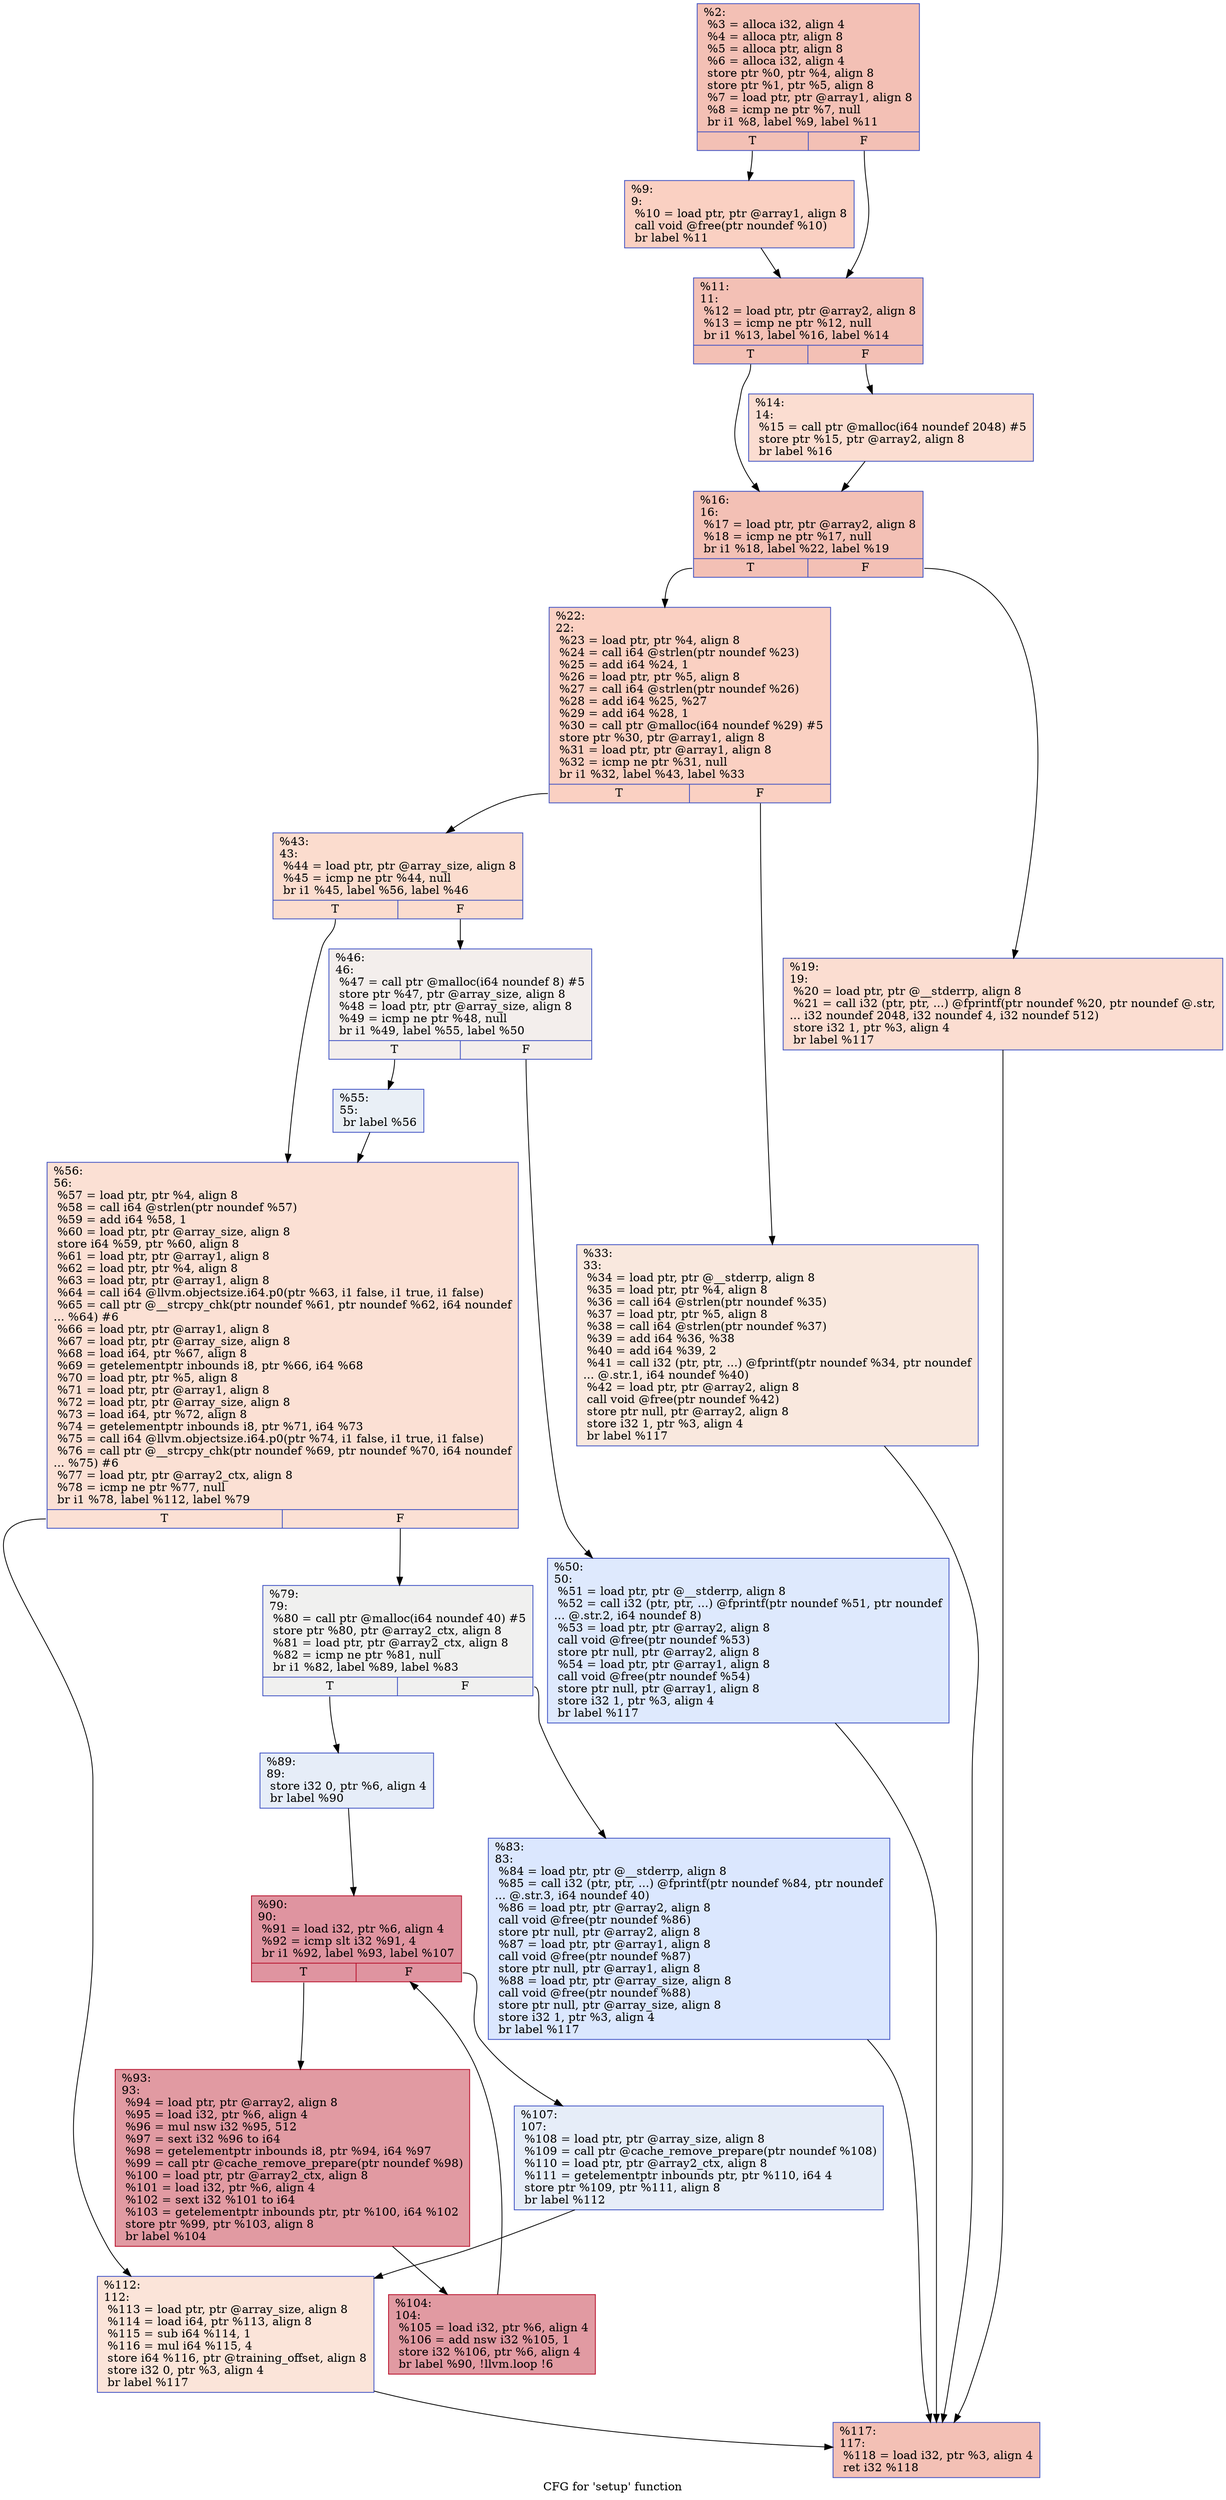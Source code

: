digraph "CFG for 'setup' function" {
	label="CFG for 'setup' function";

	Node0x600001635200 [shape=record,color="#3d50c3ff", style=filled, fillcolor="#e5705870",label="{%2:\l  %3 = alloca i32, align 4\l  %4 = alloca ptr, align 8\l  %5 = alloca ptr, align 8\l  %6 = alloca i32, align 4\l  store ptr %0, ptr %4, align 8\l  store ptr %1, ptr %5, align 8\l  %7 = load ptr, ptr @array1, align 8\l  %8 = icmp ne ptr %7, null\l  br i1 %8, label %9, label %11\l|{<s0>T|<s1>F}}"];
	Node0x600001635200:s0 -> Node0x600001635240;
	Node0x600001635200:s1 -> Node0x6000016352c0;
	Node0x600001635240 [shape=record,color="#3d50c3ff", style=filled, fillcolor="#f3947570",label="{%9:\l9:                                                \l  %10 = load ptr, ptr @array1, align 8\l  call void @free(ptr noundef %10)\l  br label %11\l}"];
	Node0x600001635240 -> Node0x6000016352c0;
	Node0x6000016352c0 [shape=record,color="#3d50c3ff", style=filled, fillcolor="#e5705870",label="{%11:\l11:                                               \l  %12 = load ptr, ptr @array2, align 8\l  %13 = icmp ne ptr %12, null\l  br i1 %13, label %16, label %14\l|{<s0>T|<s1>F}}"];
	Node0x6000016352c0:s0 -> Node0x600001635300;
	Node0x6000016352c0:s1 -> Node0x600001635380;
	Node0x600001635380 [shape=record,color="#3d50c3ff", style=filled, fillcolor="#f7b39670",label="{%14:\l14:                                               \l  %15 = call ptr @malloc(i64 noundef 2048) #5\l  store ptr %15, ptr @array2, align 8\l  br label %16\l}"];
	Node0x600001635380 -> Node0x600001635300;
	Node0x600001635300 [shape=record,color="#3d50c3ff", style=filled, fillcolor="#e5705870",label="{%16:\l16:                                               \l  %17 = load ptr, ptr @array2, align 8\l  %18 = icmp ne ptr %17, null\l  br i1 %18, label %22, label %19\l|{<s0>T|<s1>F}}"];
	Node0x600001635300:s0 -> Node0x600001635340;
	Node0x600001635300:s1 -> Node0x600001635440;
	Node0x600001635440 [shape=record,color="#3d50c3ff", style=filled, fillcolor="#f7b39670",label="{%19:\l19:                                               \l  %20 = load ptr, ptr @__stderrp, align 8\l  %21 = call i32 (ptr, ptr, ...) @fprintf(ptr noundef %20, ptr noundef @.str,\l... i32 noundef 2048, i32 noundef 4, i32 noundef 512)\l  store i32 1, ptr %3, align 4\l  br label %117\l}"];
	Node0x600001635440 -> Node0x6000016354c0;
	Node0x600001635340 [shape=record,color="#3d50c3ff", style=filled, fillcolor="#f3947570",label="{%22:\l22:                                               \l  %23 = load ptr, ptr %4, align 8\l  %24 = call i64 @strlen(ptr noundef %23)\l  %25 = add i64 %24, 1\l  %26 = load ptr, ptr %5, align 8\l  %27 = call i64 @strlen(ptr noundef %26)\l  %28 = add i64 %25, %27\l  %29 = add i64 %28, 1\l  %30 = call ptr @malloc(i64 noundef %29) #5\l  store ptr %30, ptr @array1, align 8\l  %31 = load ptr, ptr @array1, align 8\l  %32 = icmp ne ptr %31, null\l  br i1 %32, label %43, label %33\l|{<s0>T|<s1>F}}"];
	Node0x600001635340:s0 -> Node0x6000016355c0;
	Node0x600001635340:s1 -> Node0x600001635640;
	Node0x600001635640 [shape=record,color="#3d50c3ff", style=filled, fillcolor="#f2cab570",label="{%33:\l33:                                               \l  %34 = load ptr, ptr @__stderrp, align 8\l  %35 = load ptr, ptr %4, align 8\l  %36 = call i64 @strlen(ptr noundef %35)\l  %37 = load ptr, ptr %5, align 8\l  %38 = call i64 @strlen(ptr noundef %37)\l  %39 = add i64 %36, %38\l  %40 = add i64 %39, 2\l  %41 = call i32 (ptr, ptr, ...) @fprintf(ptr noundef %34, ptr noundef\l... @.str.1, i64 noundef %40)\l  %42 = load ptr, ptr @array2, align 8\l  call void @free(ptr noundef %42)\l  store ptr null, ptr @array2, align 8\l  store i32 1, ptr %3, align 4\l  br label %117\l}"];
	Node0x600001635640 -> Node0x6000016354c0;
	Node0x6000016355c0 [shape=record,color="#3d50c3ff", style=filled, fillcolor="#f7af9170",label="{%43:\l43:                                               \l  %44 = load ptr, ptr @array_size, align 8\l  %45 = icmp ne ptr %44, null\l  br i1 %45, label %56, label %46\l|{<s0>T|<s1>F}}"];
	Node0x6000016355c0:s0 -> Node0x600001635600;
	Node0x6000016355c0:s1 -> Node0x6000016357c0;
	Node0x6000016357c0 [shape=record,color="#3d50c3ff", style=filled, fillcolor="#e3d9d370",label="{%46:\l46:                                               \l  %47 = call ptr @malloc(i64 noundef 8) #5\l  store ptr %47, ptr @array_size, align 8\l  %48 = load ptr, ptr @array_size, align 8\l  %49 = icmp ne ptr %48, null\l  br i1 %49, label %55, label %50\l|{<s0>T|<s1>F}}"];
	Node0x6000016357c0:s0 -> Node0x600001635840;
	Node0x6000016357c0:s1 -> Node0x6000016358c0;
	Node0x6000016358c0 [shape=record,color="#3d50c3ff", style=filled, fillcolor="#b5cdfa70",label="{%50:\l50:                                               \l  %51 = load ptr, ptr @__stderrp, align 8\l  %52 = call i32 (ptr, ptr, ...) @fprintf(ptr noundef %51, ptr noundef\l... @.str.2, i64 noundef 8)\l  %53 = load ptr, ptr @array2, align 8\l  call void @free(ptr noundef %53)\l  store ptr null, ptr @array2, align 8\l  %54 = load ptr, ptr @array1, align 8\l  call void @free(ptr noundef %54)\l  store ptr null, ptr @array1, align 8\l  store i32 1, ptr %3, align 4\l  br label %117\l}"];
	Node0x6000016358c0 -> Node0x6000016354c0;
	Node0x600001635840 [shape=record,color="#3d50c3ff", style=filled, fillcolor="#cedaeb70",label="{%55:\l55:                                               \l  br label %56\l}"];
	Node0x600001635840 -> Node0x600001635600;
	Node0x600001635600 [shape=record,color="#3d50c3ff", style=filled, fillcolor="#f7b99e70",label="{%56:\l56:                                               \l  %57 = load ptr, ptr %4, align 8\l  %58 = call i64 @strlen(ptr noundef %57)\l  %59 = add i64 %58, 1\l  %60 = load ptr, ptr @array_size, align 8\l  store i64 %59, ptr %60, align 8\l  %61 = load ptr, ptr @array1, align 8\l  %62 = load ptr, ptr %4, align 8\l  %63 = load ptr, ptr @array1, align 8\l  %64 = call i64 @llvm.objectsize.i64.p0(ptr %63, i1 false, i1 true, i1 false)\l  %65 = call ptr @__strcpy_chk(ptr noundef %61, ptr noundef %62, i64 noundef\l... %64) #6\l  %66 = load ptr, ptr @array1, align 8\l  %67 = load ptr, ptr @array_size, align 8\l  %68 = load i64, ptr %67, align 8\l  %69 = getelementptr inbounds i8, ptr %66, i64 %68\l  %70 = load ptr, ptr %5, align 8\l  %71 = load ptr, ptr @array1, align 8\l  %72 = load ptr, ptr @array_size, align 8\l  %73 = load i64, ptr %72, align 8\l  %74 = getelementptr inbounds i8, ptr %71, i64 %73\l  %75 = call i64 @llvm.objectsize.i64.p0(ptr %74, i1 false, i1 true, i1 false)\l  %76 = call ptr @__strcpy_chk(ptr noundef %69, ptr noundef %70, i64 noundef\l... %75) #6\l  %77 = load ptr, ptr @array2_ctx, align 8\l  %78 = icmp ne ptr %77, null\l  br i1 %78, label %112, label %79\l|{<s0>T|<s1>F}}"];
	Node0x600001635600:s0 -> Node0x600001635a80;
	Node0x600001635600:s1 -> Node0x600001635b00;
	Node0x600001635b00 [shape=record,color="#3d50c3ff", style=filled, fillcolor="#dedcdb70",label="{%79:\l79:                                               \l  %80 = call ptr @malloc(i64 noundef 40) #5\l  store ptr %80, ptr @array2_ctx, align 8\l  %81 = load ptr, ptr @array2_ctx, align 8\l  %82 = icmp ne ptr %81, null\l  br i1 %82, label %89, label %83\l|{<s0>T|<s1>F}}"];
	Node0x600001635b00:s0 -> Node0x600001635b80;
	Node0x600001635b00:s1 -> Node0x600001635c00;
	Node0x600001635c00 [shape=record,color="#3d50c3ff", style=filled, fillcolor="#aec9fc70",label="{%83:\l83:                                               \l  %84 = load ptr, ptr @__stderrp, align 8\l  %85 = call i32 (ptr, ptr, ...) @fprintf(ptr noundef %84, ptr noundef\l... @.str.3, i64 noundef 40)\l  %86 = load ptr, ptr @array2, align 8\l  call void @free(ptr noundef %86)\l  store ptr null, ptr @array2, align 8\l  %87 = load ptr, ptr @array1, align 8\l  call void @free(ptr noundef %87)\l  store ptr null, ptr @array1, align 8\l  %88 = load ptr, ptr @array_size, align 8\l  call void @free(ptr noundef %88)\l  store ptr null, ptr @array_size, align 8\l  store i32 1, ptr %3, align 4\l  br label %117\l}"];
	Node0x600001635c00 -> Node0x6000016354c0;
	Node0x600001635b80 [shape=record,color="#3d50c3ff", style=filled, fillcolor="#c7d7f070",label="{%89:\l89:                                               \l  store i32 0, ptr %6, align 4\l  br label %90\l}"];
	Node0x600001635b80 -> Node0x600001635bc0;
	Node0x600001635bc0 [shape=record,color="#b70d28ff", style=filled, fillcolor="#b70d2870",label="{%90:\l90:                                               \l  %91 = load i32, ptr %6, align 4\l  %92 = icmp slt i32 %91, 4\l  br i1 %92, label %93, label %107\l|{<s0>T|<s1>F}}"];
	Node0x600001635bc0:s0 -> Node0x600001635d40;
	Node0x600001635bc0:s1 -> Node0x600001635dc0;
	Node0x600001635d40 [shape=record,color="#b70d28ff", style=filled, fillcolor="#bb1b2c70",label="{%93:\l93:                                               \l  %94 = load ptr, ptr @array2, align 8\l  %95 = load i32, ptr %6, align 4\l  %96 = mul nsw i32 %95, 512\l  %97 = sext i32 %96 to i64\l  %98 = getelementptr inbounds i8, ptr %94, i64 %97\l  %99 = call ptr @cache_remove_prepare(ptr noundef %98)\l  %100 = load ptr, ptr @array2_ctx, align 8\l  %101 = load i32, ptr %6, align 4\l  %102 = sext i32 %101 to i64\l  %103 = getelementptr inbounds ptr, ptr %100, i64 %102\l  store ptr %99, ptr %103, align 8\l  br label %104\l}"];
	Node0x600001635d40 -> Node0x600001635e40;
	Node0x600001635e40 [shape=record,color="#b70d28ff", style=filled, fillcolor="#bb1b2c70",label="{%104:\l104:                                              \l  %105 = load i32, ptr %6, align 4\l  %106 = add nsw i32 %105, 1\l  store i32 %106, ptr %6, align 4\l  br label %90, !llvm.loop !6\l}"];
	Node0x600001635e40 -> Node0x600001635bc0;
	Node0x600001635dc0 [shape=record,color="#3d50c3ff", style=filled, fillcolor="#c7d7f070",label="{%107:\l107:                                              \l  %108 = load ptr, ptr @array_size, align 8\l  %109 = call ptr @cache_remove_prepare(ptr noundef %108)\l  %110 = load ptr, ptr @array2_ctx, align 8\l  %111 = getelementptr inbounds ptr, ptr %110, i64 4\l  store ptr %109, ptr %111, align 8\l  br label %112\l}"];
	Node0x600001635dc0 -> Node0x600001635a80;
	Node0x600001635a80 [shape=record,color="#3d50c3ff", style=filled, fillcolor="#f5c1a970",label="{%112:\l112:                                              \l  %113 = load ptr, ptr @array_size, align 8\l  %114 = load i64, ptr %113, align 8\l  %115 = sub i64 %114, 1\l  %116 = mul i64 %115, 4\l  store i64 %116, ptr @training_offset, align 8\l  store i32 0, ptr %3, align 4\l  br label %117\l}"];
	Node0x600001635a80 -> Node0x6000016354c0;
	Node0x6000016354c0 [shape=record,color="#3d50c3ff", style=filled, fillcolor="#e5705870",label="{%117:\l117:                                              \l  %118 = load i32, ptr %3, align 4\l  ret i32 %118\l}"];
}
